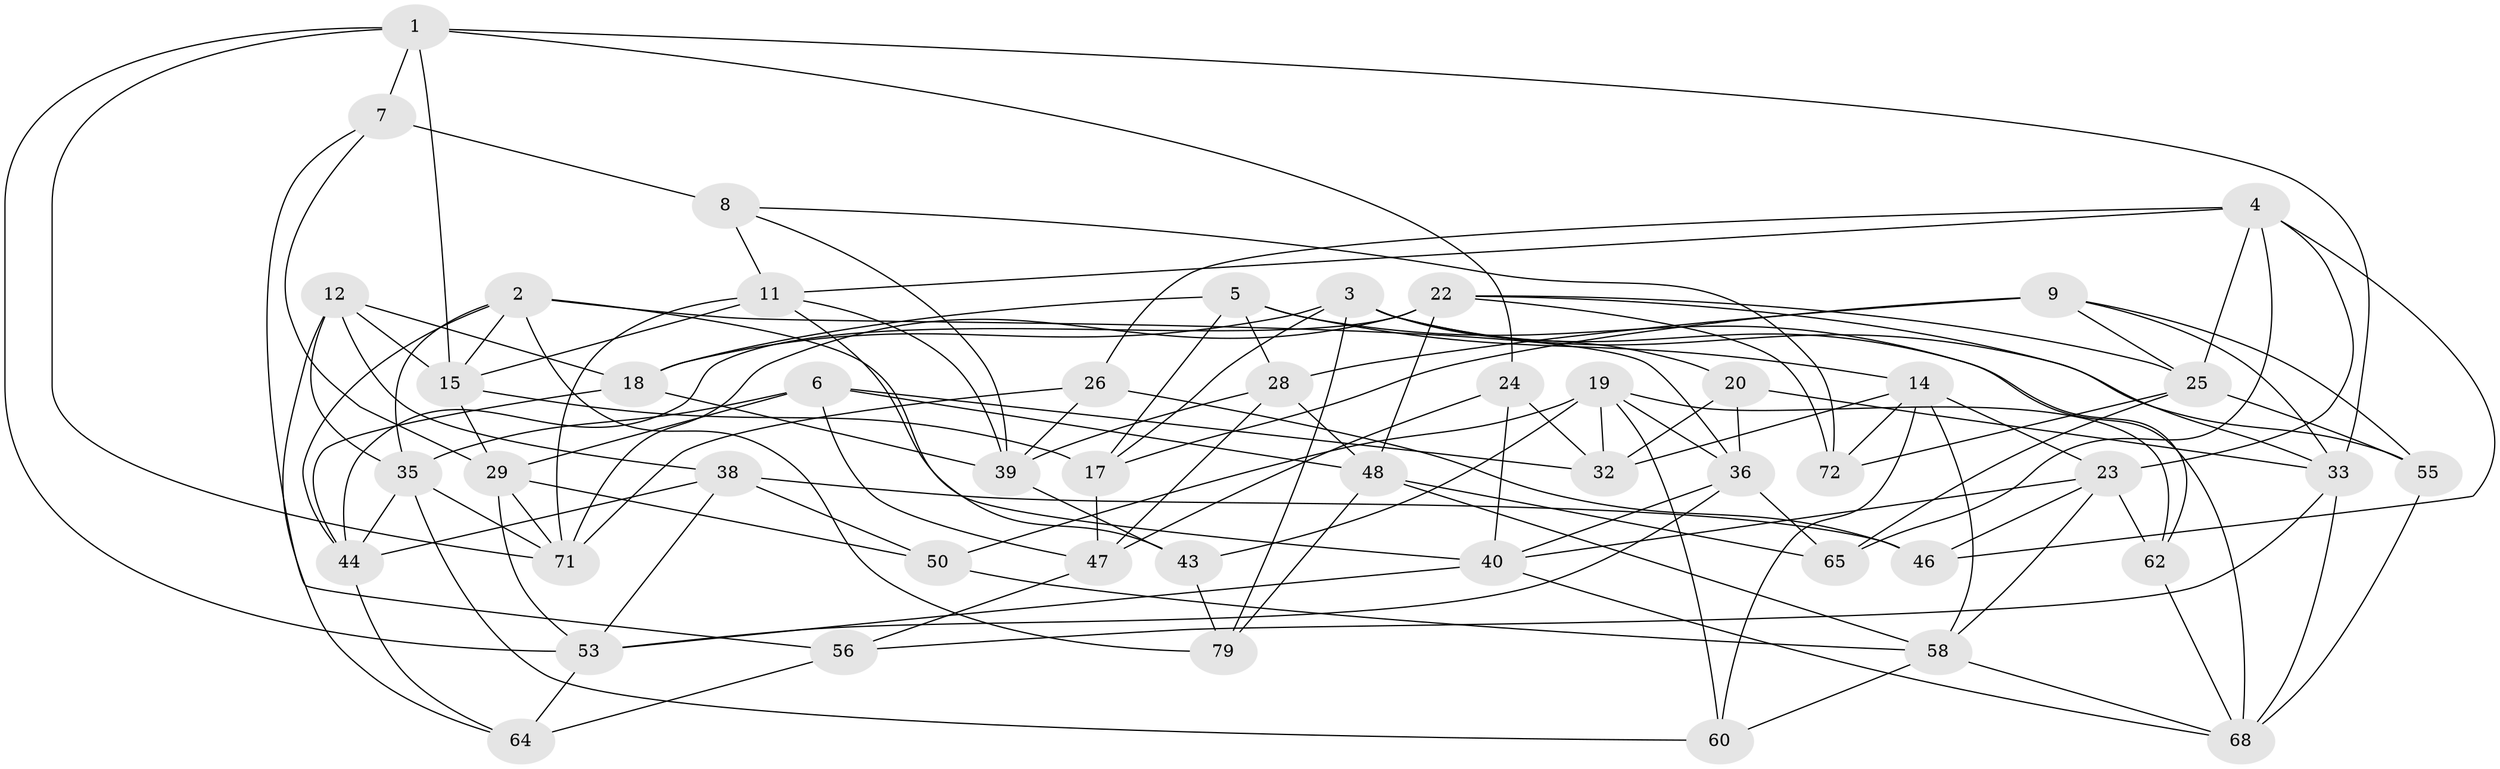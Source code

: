 // Generated by graph-tools (version 1.1) at 2025/24/03/03/25 07:24:23]
// undirected, 49 vertices, 126 edges
graph export_dot {
graph [start="1"]
  node [color=gray90,style=filled];
  1 [super="+21"];
  2 [super="+27"];
  3 [super="+13"];
  4 [super="+73"];
  5 [super="+84"];
  6 [super="+49"];
  7 [super="+10"];
  8 [super="+34"];
  9 [super="+63"];
  11 [super="+30"];
  12 [super="+16"];
  14 [super="+42"];
  15 [super="+61"];
  17 [super="+66"];
  18 [super="+52"];
  19 [super="+77"];
  20;
  22 [super="+83"];
  23 [super="+67"];
  24;
  25 [super="+51"];
  26;
  28 [super="+37"];
  29 [super="+31"];
  32 [super="+69"];
  33 [super="+41"];
  35 [super="+82"];
  36 [super="+80"];
  38 [super="+78"];
  39 [super="+45"];
  40 [super="+57"];
  43;
  44 [super="+54"];
  46;
  47 [super="+70"];
  48 [super="+59"];
  50;
  53 [super="+75"];
  55;
  56;
  58 [super="+81"];
  60;
  62;
  64;
  65;
  68 [super="+76"];
  71 [super="+74"];
  72;
  79;
  1 -- 7;
  1 -- 24;
  1 -- 53;
  1 -- 33;
  1 -- 71;
  1 -- 15;
  2 -- 40;
  2 -- 36;
  2 -- 44;
  2 -- 35;
  2 -- 79;
  2 -- 15;
  3 -- 62;
  3 -- 20;
  3 -- 18;
  3 -- 55;
  3 -- 79;
  3 -- 17;
  4 -- 23;
  4 -- 11;
  4 -- 65;
  4 -- 26;
  4 -- 46;
  4 -- 25;
  5 -- 18 [weight=2];
  5 -- 68;
  5 -- 17;
  5 -- 28;
  5 -- 14;
  6 -- 47;
  6 -- 32 [weight=2];
  6 -- 48;
  6 -- 35;
  6 -- 29;
  7 -- 29;
  7 -- 8 [weight=3];
  7 -- 56;
  8 -- 39;
  8 -- 11;
  8 -- 72;
  9 -- 55;
  9 -- 28;
  9 -- 17 [weight=2];
  9 -- 25;
  9 -- 33;
  11 -- 71;
  11 -- 43;
  11 -- 39;
  11 -- 15;
  12 -- 38 [weight=2];
  12 -- 18;
  12 -- 64;
  12 -- 35;
  12 -- 15;
  14 -- 32;
  14 -- 72;
  14 -- 58;
  14 -- 60;
  14 -- 23;
  15 -- 17;
  15 -- 29;
  17 -- 47;
  18 -- 44;
  18 -- 39;
  19 -- 60;
  19 -- 50;
  19 -- 62;
  19 -- 32;
  19 -- 43;
  19 -- 36;
  20 -- 36;
  20 -- 32;
  20 -- 33;
  22 -- 44;
  22 -- 48;
  22 -- 72;
  22 -- 33;
  22 -- 25;
  22 -- 71;
  23 -- 46;
  23 -- 62;
  23 -- 58;
  23 -- 40;
  24 -- 40;
  24 -- 47;
  24 -- 32;
  25 -- 65;
  25 -- 72;
  25 -- 55;
  26 -- 71;
  26 -- 46;
  26 -- 39;
  28 -- 48;
  28 -- 47 [weight=2];
  28 -- 39;
  29 -- 50;
  29 -- 53;
  29 -- 71;
  33 -- 68;
  33 -- 56;
  35 -- 44;
  35 -- 60;
  35 -- 71;
  36 -- 65;
  36 -- 53;
  36 -- 40;
  38 -- 50;
  38 -- 53;
  38 -- 46;
  38 -- 44;
  39 -- 43;
  40 -- 53;
  40 -- 68;
  43 -- 79;
  44 -- 64;
  47 -- 56;
  48 -- 65;
  48 -- 79;
  48 -- 58;
  50 -- 58;
  53 -- 64;
  55 -- 68;
  56 -- 64;
  58 -- 68;
  58 -- 60;
  62 -- 68;
}
